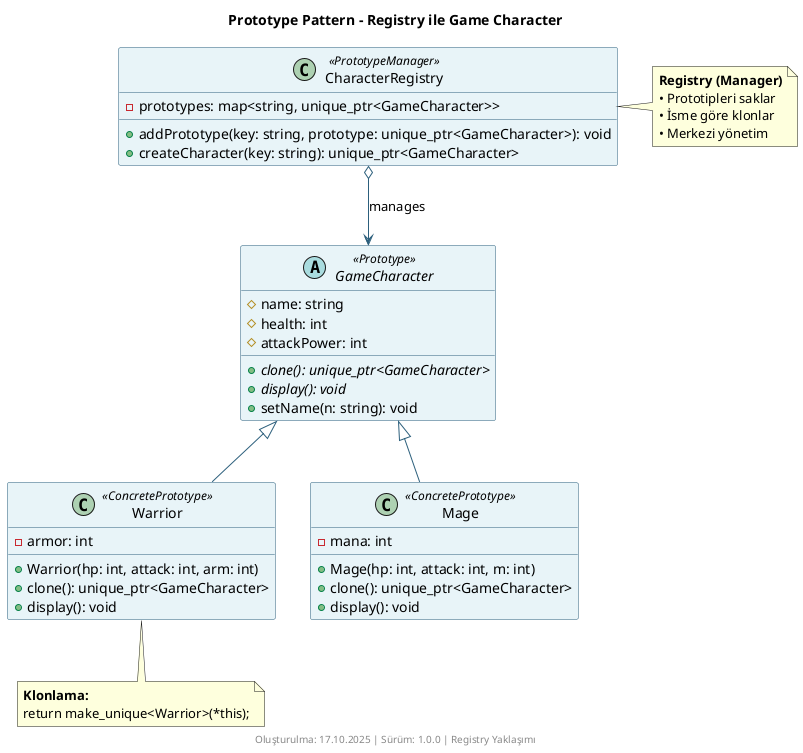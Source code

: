 @startuml game-character-prototype-registry
/'
 * @file game-character-prototype-registry.puml
 * @brief registry pattern ile game character prototype diyagramı
 * @author AI Assistant
 * @date 17.10.2025
 * @version 1.0.0
 * 
 * @description oyun karakterlerinin merkezi registry üzerinden
 *              yönetildiği gelişmiş prototype pattern
 '/

title Prototype Pattern - Registry ile Game Character

skinparam backgroundColor #FFFFFF
skinparam shadowing false

skinparam class {
    BackgroundColor #E8F4F8
    BorderColor #2C5F7C
    ArrowColor #2C5F7C
}

abstract class GameCharacter <<Prototype>> {
    # name: string
    # health: int
    # attackPower: int
    __
    + {abstract} clone(): unique_ptr<GameCharacter>
    + {abstract} display(): void
    + setName(n: string): void
}

class Warrior <<ConcretePrototype>> {
    - armor: int
    __
    + Warrior(hp: int, attack: int, arm: int)
    + clone(): unique_ptr<GameCharacter>
    + display(): void
}

class Mage <<ConcretePrototype>> {
    - mana: int
    __
    + Mage(hp: int, attack: int, m: int)
    + clone(): unique_ptr<GameCharacter>
    + display(): void
}

class CharacterRegistry <<PrototypeManager>> {
    - prototypes: map<string, unique_ptr<GameCharacter>>
    __
    + addPrototype(key: string, prototype: unique_ptr<GameCharacter>): void
    + createCharacter(key: string): unique_ptr<GameCharacter>
}

GameCharacter <|-- Warrior
GameCharacter <|-- Mage
CharacterRegistry o--> GameCharacter : manages

note right of CharacterRegistry
  **Registry (Manager)**
  • Prototipleri saklar
  • İsme göre klonlar
  • Merkezi yönetim
end note

note bottom of Warrior
  **Klonlama:**
  return make_unique<Warrior>(*this);
end note

footer Oluşturulma: 17.10.2025 | Sürüm: 1.0.0 | Registry Yaklaşımı

@enduml
